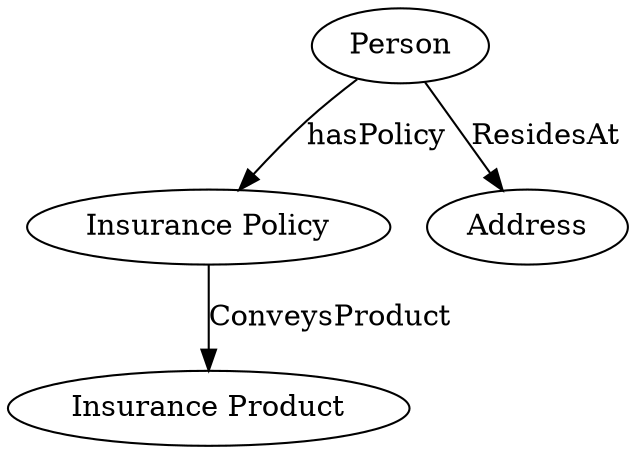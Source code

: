 digraph pdp_graph {
	"Insurance Policy" -> "Insurance Product" [label=ConveysProduct]
	Person -> "Insurance Policy" [label=hasPolicy]
	Person -> Address [label=ResidesAt]
	Address [type=Class]
	"Insurance Policy" [type=Class]
	Person [type=Class]
	"Insurance Product" [type=Class]
}
